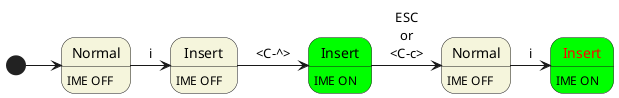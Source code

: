 @startuml
skinparam state {
	BackgroundColor #Beige
}

state Normal1: IME OFF
state "Normal" as Normal1

state Insert2: IME OFF
state "Insert" as Insert2

state Insert3: IME ON
state "Insert" as Insert3 #Lime

state Normal4: IME OFF
state "Normal" as Normal4

state Insert5: IME ON
state "Insert" as Insert5 #Lime;text:Red

[*] -> Normal1
Normal1 -> Insert2: i
Insert2 -> Insert3 : <C-^>
Insert3 -> Normal4 : ESC\nor\n<C-c>
Normal4 -> Insert5 : i
@enduml
